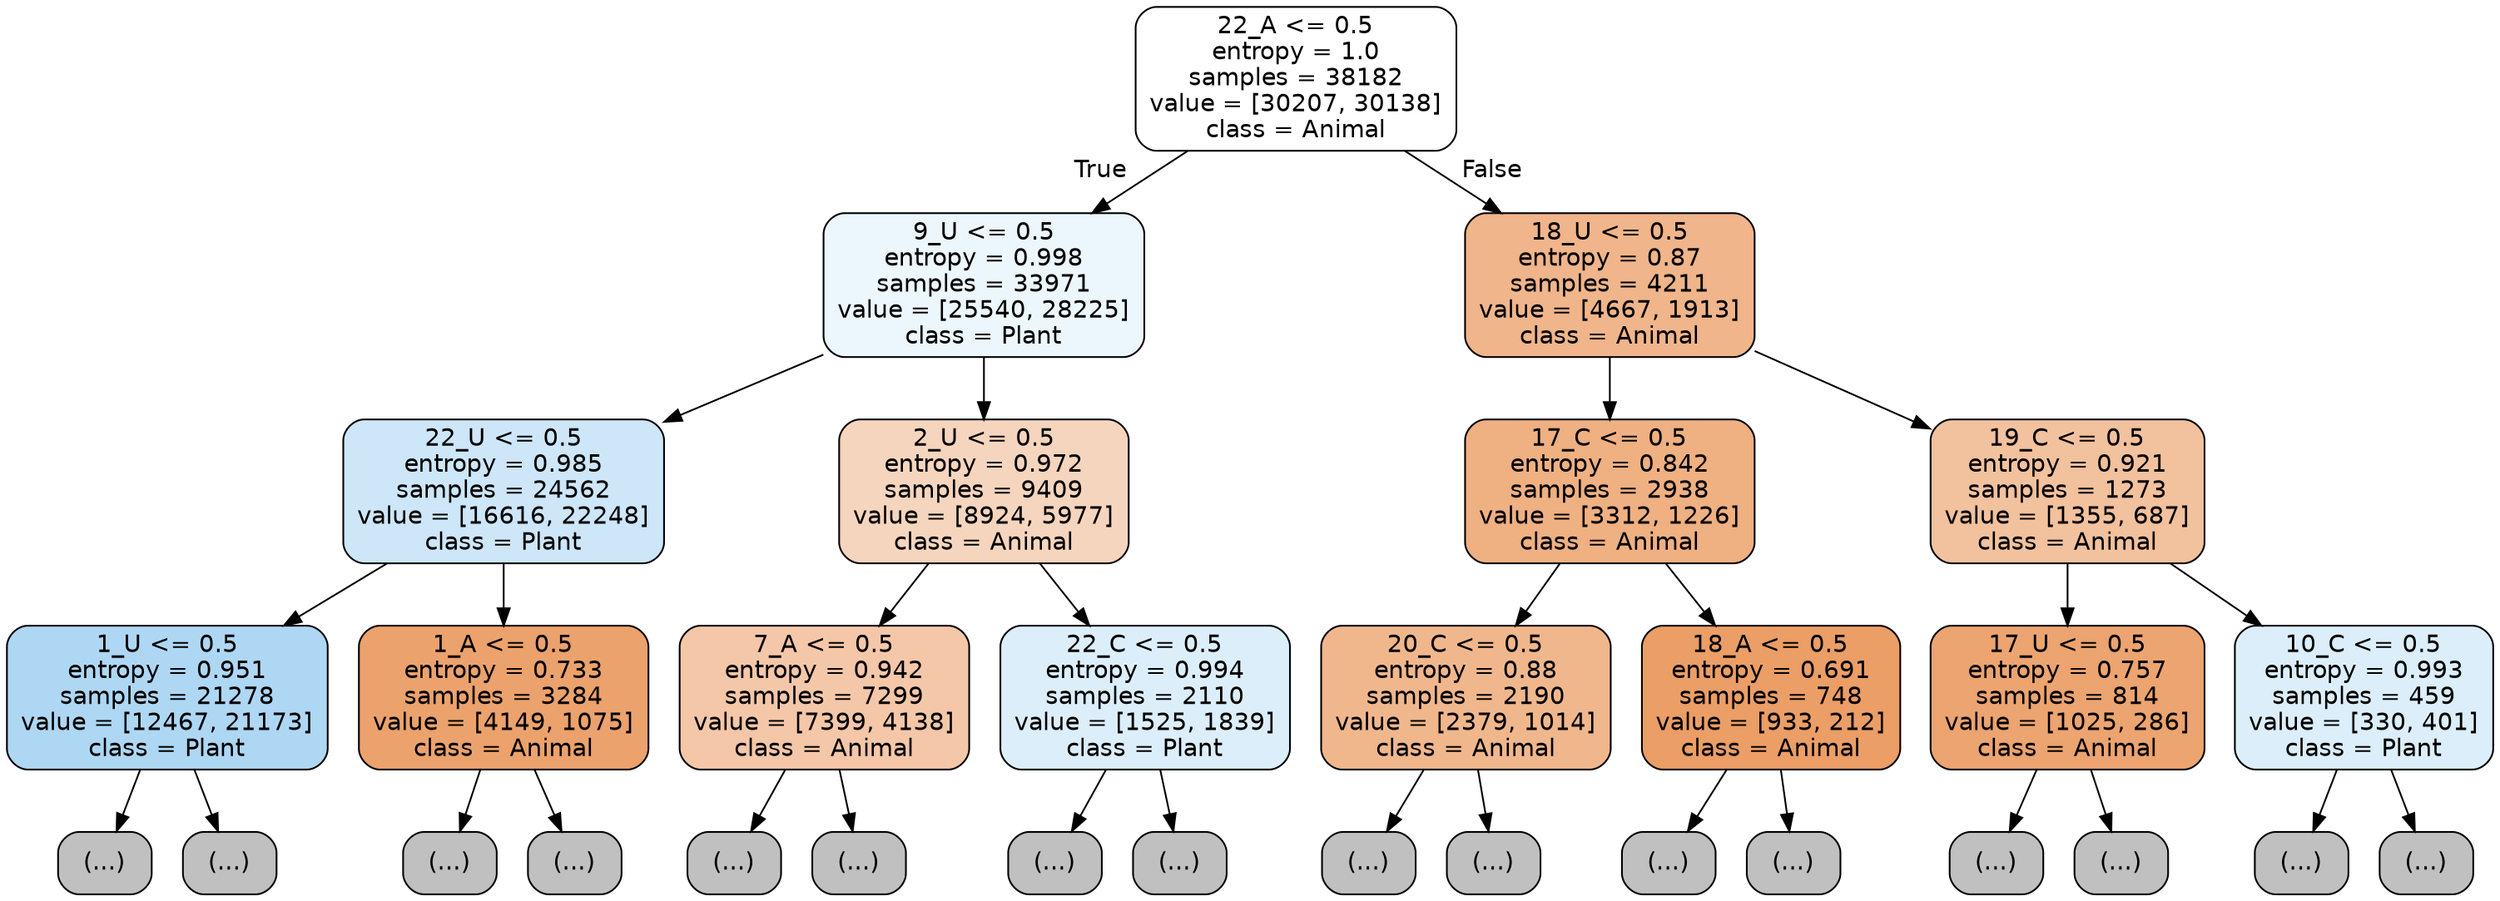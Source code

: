 digraph Tree {
node [shape=box, style="filled, rounded", color="black", fontname="helvetica"] ;
edge [fontname="helvetica"] ;
0 [label="22_A <= 0.5\nentropy = 1.0\nsamples = 38182\nvalue = [30207, 30138]\nclass = Animal", fillcolor="#ffffff"] ;
1 [label="9_U <= 0.5\nentropy = 0.998\nsamples = 33971\nvalue = [25540, 28225]\nclass = Plant", fillcolor="#ecf6fd"] ;
0 -> 1 [labeldistance=2.5, labelangle=45, headlabel="True"] ;
2 [label="22_U <= 0.5\nentropy = 0.985\nsamples = 24562\nvalue = [16616, 22248]\nclass = Plant", fillcolor="#cde6f8"] ;
1 -> 2 ;
3 [label="1_U <= 0.5\nentropy = 0.951\nsamples = 21278\nvalue = [12467, 21173]\nclass = Plant", fillcolor="#aed7f4"] ;
2 -> 3 ;
4 [label="(...)", fillcolor="#C0C0C0"] ;
3 -> 4 ;
5353 [label="(...)", fillcolor="#C0C0C0"] ;
3 -> 5353 ;
9242 [label="1_A <= 0.5\nentropy = 0.733\nsamples = 3284\nvalue = [4149, 1075]\nclass = Animal", fillcolor="#eca26c"] ;
2 -> 9242 ;
9243 [label="(...)", fillcolor="#C0C0C0"] ;
9242 -> 9243 ;
10290 [label="(...)", fillcolor="#C0C0C0"] ;
9242 -> 10290 ;
10583 [label="2_U <= 0.5\nentropy = 0.972\nsamples = 9409\nvalue = [8924, 5977]\nclass = Animal", fillcolor="#f6d5be"] ;
1 -> 10583 ;
10584 [label="7_A <= 0.5\nentropy = 0.942\nsamples = 7299\nvalue = [7399, 4138]\nclass = Animal", fillcolor="#f4c7a8"] ;
10583 -> 10584 ;
10585 [label="(...)", fillcolor="#C0C0C0"] ;
10584 -> 10585 ;
13022 [label="(...)", fillcolor="#C0C0C0"] ;
10584 -> 13022 ;
13841 [label="22_C <= 0.5\nentropy = 0.994\nsamples = 2110\nvalue = [1525, 1839]\nclass = Plant", fillcolor="#ddeefb"] ;
10583 -> 13841 ;
13842 [label="(...)", fillcolor="#C0C0C0"] ;
13841 -> 13842 ;
14761 [label="(...)", fillcolor="#C0C0C0"] ;
13841 -> 14761 ;
14888 [label="18_U <= 0.5\nentropy = 0.87\nsamples = 4211\nvalue = [4667, 1913]\nclass = Animal", fillcolor="#f0b58a"] ;
0 -> 14888 [labeldistance=2.5, labelangle=-45, headlabel="False"] ;
14889 [label="17_C <= 0.5\nentropy = 0.842\nsamples = 2938\nvalue = [3312, 1226]\nclass = Animal", fillcolor="#efb082"] ;
14888 -> 14889 ;
14890 [label="20_C <= 0.5\nentropy = 0.88\nsamples = 2190\nvalue = [2379, 1014]\nclass = Animal", fillcolor="#f0b78d"] ;
14889 -> 14890 ;
14891 [label="(...)", fillcolor="#C0C0C0"] ;
14890 -> 14891 ;
15754 [label="(...)", fillcolor="#C0C0C0"] ;
14890 -> 15754 ;
15989 [label="18_A <= 0.5\nentropy = 0.691\nsamples = 748\nvalue = [933, 212]\nclass = Animal", fillcolor="#eb9e66"] ;
14889 -> 15989 ;
15990 [label="(...)", fillcolor="#C0C0C0"] ;
15989 -> 15990 ;
16157 [label="(...)", fillcolor="#C0C0C0"] ;
15989 -> 16157 ;
16276 [label="19_C <= 0.5\nentropy = 0.921\nsamples = 1273\nvalue = [1355, 687]\nclass = Animal", fillcolor="#f2c19d"] ;
14888 -> 16276 ;
16277 [label="17_U <= 0.5\nentropy = 0.757\nsamples = 814\nvalue = [1025, 286]\nclass = Animal", fillcolor="#eca470"] ;
16276 -> 16277 ;
16278 [label="(...)", fillcolor="#C0C0C0"] ;
16277 -> 16278 ;
16551 [label="(...)", fillcolor="#C0C0C0"] ;
16277 -> 16551 ;
16660 [label="10_C <= 0.5\nentropy = 0.993\nsamples = 459\nvalue = [330, 401]\nclass = Plant", fillcolor="#dceefa"] ;
16276 -> 16660 ;
16661 [label="(...)", fillcolor="#C0C0C0"] ;
16660 -> 16661 ;
16760 [label="(...)", fillcolor="#C0C0C0"] ;
16660 -> 16760 ;
}